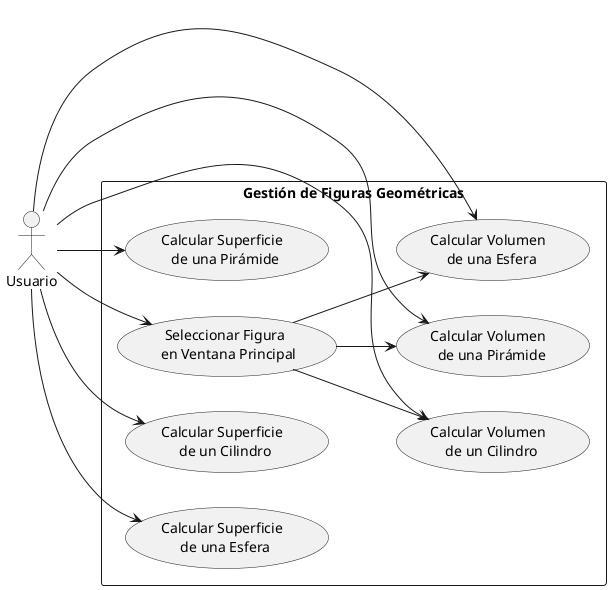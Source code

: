 @startuml
left to right direction

actor Usuario

rectangle "Gestión de Figuras Geométricas" {
    usecase "Calcular Volumen \n de un Cilindro" as UC_Cilindro
    usecase "Calcular Volumen \n de una Esfera" as UC_Esfera
    usecase "Calcular Volumen \n de una Pirámide" as UC_Piramide

    usecase "Calcular Superficie \n de un Cilindro" as UC_Superficie_Cilindro
    usecase "Calcular Superficie \n de una Esfera" as UC_Superficie_Esfera
    usecase "Calcular Superficie \n de una Pirámide" as UC_Superficie_Piramide

    usecase "Seleccionar Figura \n en Ventana Principal" as UC_SeleccionarFigura
}

Usuario --> UC_SeleccionarFigura
Usuario --> UC_Cilindro
Usuario --> UC_Esfera
Usuario --> UC_Piramide

Usuario --> UC_Superficie_Cilindro
Usuario --> UC_Superficie_Esfera
Usuario --> UC_Superficie_Piramide

UC_SeleccionarFigura --> UC_Cilindro
UC_SeleccionarFigura --> UC_Esfera
UC_SeleccionarFigura --> UC_Piramide
@enduml